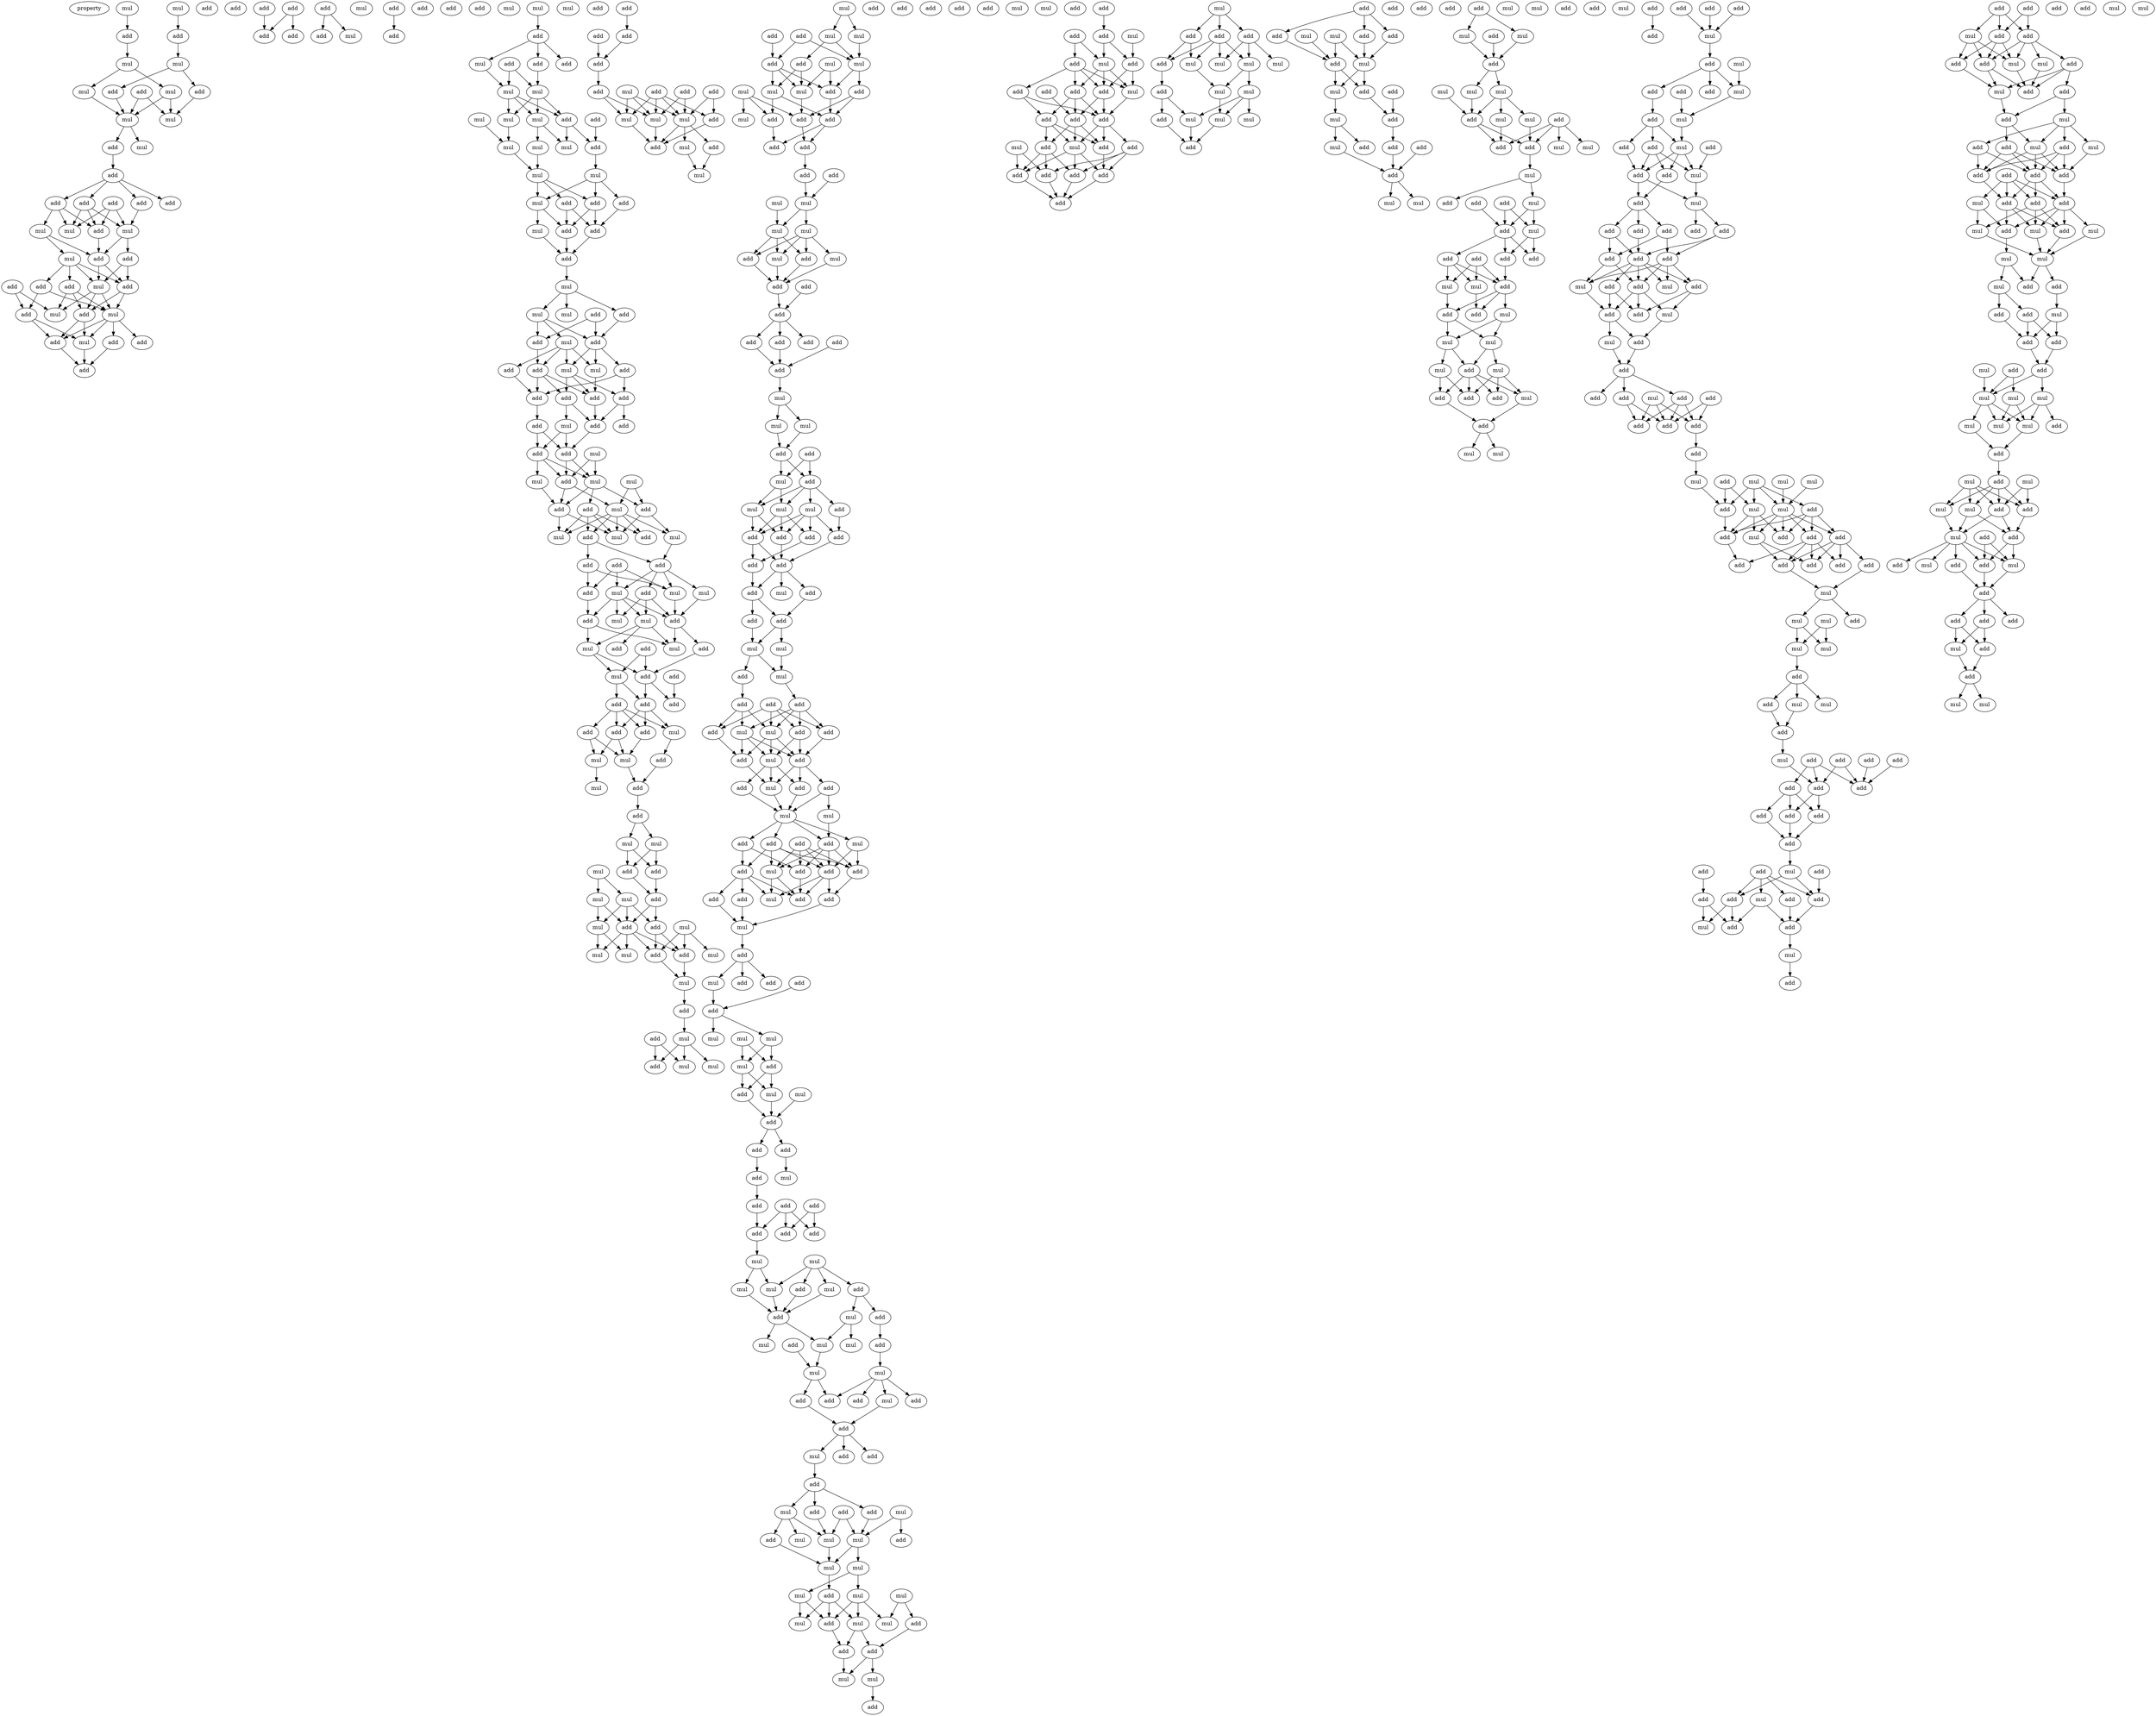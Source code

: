 digraph {
    node [fontcolor=black]
    property [mul=2,lf=1.6]
    0 [ label = mul ];
    1 [ label = mul ];
    2 [ label = add ];
    3 [ label = add ];
    4 [ label = add ];
    5 [ label = add ];
    6 [ label = mul ];
    7 [ label = mul ];
    8 [ label = add ];
    9 [ label = mul ];
    10 [ label = add ];
    11 [ label = add ];
    12 [ label = mul ];
    13 [ label = mul ];
    14 [ label = mul ];
    15 [ label = add ];
    16 [ label = mul ];
    17 [ label = add ];
    18 [ label = add ];
    19 [ label = add ];
    20 [ label = add ];
    21 [ label = add ];
    22 [ label = add ];
    23 [ label = mul ];
    24 [ label = mul ];
    25 [ label = add ];
    26 [ label = mul ];
    27 [ label = mul ];
    28 [ label = add ];
    29 [ label = add ];
    30 [ label = add ];
    31 [ label = add ];
    32 [ label = add ];
    33 [ label = mul ];
    34 [ label = add ];
    35 [ label = mul ];
    36 [ label = mul ];
    37 [ label = add ];
    38 [ label = add ];
    39 [ label = add ];
    40 [ label = add ];
    41 [ label = mul ];
    42 [ label = add ];
    43 [ label = add ];
    44 [ label = add ];
    45 [ label = add ];
    46 [ label = add ];
    47 [ label = add ];
    48 [ label = add ];
    49 [ label = mul ];
    50 [ label = add ];
    51 [ label = mul ];
    52 [ label = add ];
    53 [ label = add ];
    54 [ label = add ];
    55 [ label = add ];
    56 [ label = add ];
    57 [ label = mul ];
    58 [ label = mul ];
    59 [ label = add ];
    60 [ label = mul ];
    61 [ label = add ];
    62 [ label = mul ];
    63 [ label = add ];
    64 [ label = add ];
    65 [ label = mul ];
    66 [ label = mul ];
    67 [ label = add ];
    68 [ label = mul ];
    69 [ label = mul ];
    70 [ label = mul ];
    71 [ label = add ];
    72 [ label = add ];
    73 [ label = mul ];
    74 [ label = mul ];
    75 [ label = mul ];
    76 [ label = mul ];
    77 [ label = mul ];
    78 [ label = add ];
    79 [ label = add ];
    80 [ label = add ];
    81 [ label = mul ];
    82 [ label = add ];
    83 [ label = mul ];
    84 [ label = add ];
    85 [ label = add ];
    86 [ label = mul ];
    87 [ label = add ];
    88 [ label = mul ];
    89 [ label = mul ];
    90 [ label = add ];
    91 [ label = add ];
    92 [ label = mul ];
    93 [ label = add ];
    94 [ label = add ];
    95 [ label = mul ];
    96 [ label = add ];
    97 [ label = add ];
    98 [ label = mul ];
    99 [ label = add ];
    100 [ label = add ];
    101 [ label = add ];
    102 [ label = add ];
    103 [ label = add ];
    104 [ label = add ];
    105 [ label = add ];
    106 [ label = mul ];
    107 [ label = add ];
    108 [ label = add ];
    109 [ label = mul ];
    110 [ label = mul ];
    111 [ label = mul ];
    112 [ label = add ];
    113 [ label = mul ];
    114 [ label = add ];
    115 [ label = add ];
    116 [ label = add ];
    117 [ label = mul ];
    118 [ label = add ];
    119 [ label = add ];
    120 [ label = mul ];
    121 [ label = mul ];
    122 [ label = mul ];
    123 [ label = add ];
    124 [ label = add ];
    125 [ label = add ];
    126 [ label = mul ];
    127 [ label = mul ];
    128 [ label = add ];
    129 [ label = add ];
    130 [ label = mul ];
    131 [ label = mul ];
    132 [ label = add ];
    133 [ label = mul ];
    134 [ label = add ];
    135 [ label = add ];
    136 [ label = mul ];
    137 [ label = add ];
    138 [ label = add ];
    139 [ label = mul ];
    140 [ label = add ];
    141 [ label = mul ];
    142 [ label = add ];
    143 [ label = add ];
    144 [ label = add ];
    145 [ label = add ];
    146 [ label = add ];
    147 [ label = add ];
    148 [ label = mul ];
    149 [ label = add ];
    150 [ label = add ];
    151 [ label = mul ];
    152 [ label = mul ];
    153 [ label = mul ];
    154 [ label = add ];
    155 [ label = add ];
    156 [ label = mul ];
    157 [ label = mul ];
    158 [ label = add ];
    159 [ label = mul ];
    160 [ label = add ];
    161 [ label = mul ];
    162 [ label = mul ];
    163 [ label = add ];
    164 [ label = add ];
    165 [ label = mul ];
    166 [ label = mul ];
    167 [ label = add ];
    168 [ label = mul ];
    169 [ label = add ];
    170 [ label = add ];
    171 [ label = mul ];
    172 [ label = mul ];
    173 [ label = mul ];
    174 [ label = add ];
    175 [ label = add ];
    176 [ label = mul ];
    177 [ label = add ];
    178 [ label = mul ];
    179 [ label = add ];
    180 [ label = mul ];
    181 [ label = add ];
    182 [ label = add ];
    183 [ label = add ];
    184 [ label = add ];
    185 [ label = add ];
    186 [ label = add ];
    187 [ label = add ];
    188 [ label = mul ];
    189 [ label = add ];
    190 [ label = add ];
    191 [ label = mul ];
    192 [ label = mul ];
    193 [ label = mul ];
    194 [ label = mul ];
    195 [ label = add ];
    196 [ label = add ];
    197 [ label = mul ];
    198 [ label = mul ];
    199 [ label = mul ];
    200 [ label = mul ];
    201 [ label = add ];
    202 [ label = add ];
    203 [ label = add ];
    204 [ label = mul ];
    205 [ label = add ];
    206 [ label = mul ];
    207 [ label = mul ];
    208 [ label = mul ];
    209 [ label = add ];
    210 [ label = mul ];
    211 [ label = add ];
    212 [ label = mul ];
    213 [ label = add ];
    214 [ label = add ];
    215 [ label = add ];
    216 [ label = add ];
    217 [ label = add ];
    218 [ label = add ];
    219 [ label = add ];
    220 [ label = mul ];
    221 [ label = mul ];
    222 [ label = mul ];
    223 [ label = mul ];
    224 [ label = mul ];
    225 [ label = add ];
    226 [ label = mul ];
    227 [ label = add ];
    228 [ label = add ];
    229 [ label = add ];
    230 [ label = add ];
    231 [ label = add ];
    232 [ label = add ];
    233 [ label = add ];
    234 [ label = add ];
    235 [ label = add ];
    236 [ label = add ];
    237 [ label = mul ];
    238 [ label = mul ];
    239 [ label = mul ];
    240 [ label = add ];
    241 [ label = add ];
    242 [ label = add ];
    243 [ label = mul ];
    244 [ label = mul ];
    245 [ label = mul ];
    246 [ label = add ];
    247 [ label = mul ];
    248 [ label = add ];
    249 [ label = add ];
    250 [ label = add ];
    251 [ label = add ];
    252 [ label = add ];
    253 [ label = add ];
    254 [ label = add ];
    255 [ label = add ];
    256 [ label = mul ];
    257 [ label = add ];
    258 [ label = add ];
    259 [ label = add ];
    260 [ label = mul ];
    261 [ label = mul ];
    262 [ label = add ];
    263 [ label = mul ];
    264 [ label = add ];
    265 [ label = add ];
    266 [ label = add ];
    267 [ label = add ];
    268 [ label = mul ];
    269 [ label = add ];
    270 [ label = mul ];
    271 [ label = add ];
    272 [ label = mul ];
    273 [ label = add ];
    274 [ label = add ];
    275 [ label = add ];
    276 [ label = add ];
    277 [ label = mul ];
    278 [ label = add ];
    279 [ label = add ];
    280 [ label = mul ];
    281 [ label = mul ];
    282 [ label = add ];
    283 [ label = mul ];
    284 [ label = add ];
    285 [ label = add ];
    286 [ label = add ];
    287 [ label = add ];
    288 [ label = add ];
    289 [ label = add ];
    290 [ label = add ];
    291 [ label = mul ];
    292 [ label = add ];
    293 [ label = mul ];
    294 [ label = add ];
    295 [ label = add ];
    296 [ label = add ];
    297 [ label = mul ];
    298 [ label = add ];
    299 [ label = add ];
    300 [ label = mul ];
    301 [ label = add ];
    302 [ label = add ];
    303 [ label = add ];
    304 [ label = add ];
    305 [ label = mul ];
    306 [ label = add ];
    307 [ label = mul ];
    308 [ label = mul ];
    309 [ label = mul ];
    310 [ label = add ];
    311 [ label = mul ];
    312 [ label = mul ];
    313 [ label = add ];
    314 [ label = mul ];
    315 [ label = mul ];
    316 [ label = add ];
    317 [ label = add ];
    318 [ label = add ];
    319 [ label = mul ];
    320 [ label = add ];
    321 [ label = add ];
    322 [ label = add ];
    323 [ label = add ];
    324 [ label = add ];
    325 [ label = add ];
    326 [ label = add ];
    327 [ label = mul ];
    328 [ label = mul ];
    329 [ label = add ];
    330 [ label = add ];
    331 [ label = mul ];
    332 [ label = mul ];
    333 [ label = mul ];
    334 [ label = add ];
    335 [ label = add ];
    336 [ label = mul ];
    337 [ label = mul ];
    338 [ label = mul ];
    339 [ label = mul ];
    340 [ label = add ];
    341 [ label = add ];
    342 [ label = mul ];
    343 [ label = mul ];
    344 [ label = add ];
    345 [ label = add ];
    346 [ label = add ];
    347 [ label = mul ];
    348 [ label = add ];
    349 [ label = add ];
    350 [ label = add ];
    351 [ label = mul ];
    352 [ label = add ];
    353 [ label = add ];
    354 [ label = add ];
    355 [ label = mul ];
    356 [ label = add ];
    357 [ label = add ];
    358 [ label = add ];
    359 [ label = mul ];
    360 [ label = mul ];
    361 [ label = mul ];
    362 [ label = add ];
    363 [ label = add ];
    364 [ label = mul ];
    365 [ label = mul ];
    366 [ label = mul ];
    367 [ label = mul ];
    368 [ label = add ];
    369 [ label = mul ];
    370 [ label = mul ];
    371 [ label = add ];
    372 [ label = mul ];
    373 [ label = mul ];
    374 [ label = add ];
    375 [ label = mul ];
    376 [ label = add ];
    377 [ label = add ];
    378 [ label = mul ];
    379 [ label = mul ];
    380 [ label = add ];
    381 [ label = add ];
    382 [ label = mul ];
    383 [ label = add ];
    384 [ label = add ];
    385 [ label = add ];
    386 [ label = mul ];
    387 [ label = add ];
    388 [ label = add ];
    389 [ label = mul ];
    390 [ label = add ];
    391 [ label = add ];
    392 [ label = add ];
    393 [ label = add ];
    394 [ label = add ];
    395 [ label = add ];
    396 [ label = add ];
    397 [ label = mul ];
    398 [ label = add ];
    399 [ label = add ];
    400 [ label = mul ];
    401 [ label = add ];
    402 [ label = add ];
    403 [ label = add ];
    404 [ label = add ];
    405 [ label = add ];
    406 [ label = mul ];
    407 [ label = add ];
    408 [ label = add ];
    409 [ label = add ];
    410 [ label = mul ];
    411 [ label = mul ];
    412 [ label = mul ];
    413 [ label = add ];
    414 [ label = mul ];
    415 [ label = mul ];
    416 [ label = add ];
    417 [ label = mul ];
    418 [ label = mul ];
    419 [ label = add ];
    420 [ label = mul ];
    421 [ label = mul ];
    422 [ label = add ];
    423 [ label = add ];
    424 [ label = add ];
    425 [ label = mul ];
    426 [ label = add ];
    427 [ label = mul ];
    428 [ label = add ];
    429 [ label = add ];
    430 [ label = mul ];
    431 [ label = add ];
    432 [ label = add ];
    433 [ label = mul ];
    434 [ label = add ];
    435 [ label = add ];
    436 [ label = add ];
    437 [ label = mul ];
    438 [ label = add ];
    439 [ label = mul ];
    440 [ label = add ];
    441 [ label = add ];
    442 [ label = add ];
    443 [ label = add ];
    444 [ label = mul ];
    445 [ label = mul ];
    446 [ label = add ];
    447 [ label = mul ];
    448 [ label = add ];
    449 [ label = mul ];
    450 [ label = mul ];
    451 [ label = mul ];
    452 [ label = add ];
    453 [ label = mul ];
    454 [ label = mul ];
    455 [ label = mul ];
    456 [ label = add ];
    457 [ label = mul ];
    458 [ label = add ];
    459 [ label = mul ];
    460 [ label = add ];
    461 [ label = add ];
    462 [ label = mul ];
    463 [ label = add ];
    464 [ label = mul ];
    465 [ label = mul ];
    466 [ label = add ];
    467 [ label = add ];
    468 [ label = add ];
    469 [ label = mul ];
    470 [ label = mul ];
    471 [ label = add ];
    472 [ label = add ];
    473 [ label = add ];
    474 [ label = add ];
    475 [ label = add ];
    476 [ label = add ];
    477 [ label = mul ];
    478 [ label = mul ];
    479 [ label = mul ];
    480 [ label = add ];
    481 [ label = add ];
    482 [ label = add ];
    483 [ label = mul ];
    484 [ label = mul ];
    485 [ label = add ];
    486 [ label = mul ];
    487 [ label = mul ];
    488 [ label = add ];
    489 [ label = add ];
    490 [ label = add ];
    491 [ label = mul ];
    492 [ label = add ];
    493 [ label = mul ];
    494 [ label = mul ];
    495 [ label = mul ];
    496 [ label = add ];
    497 [ label = add ];
    498 [ label = add ];
    499 [ label = add ];
    500 [ label = add ];
    501 [ label = mul ];
    502 [ label = add ];
    503 [ label = mul ];
    504 [ label = add ];
    505 [ label = mul ];
    506 [ label = add ];
    507 [ label = add ];
    508 [ label = mul ];
    509 [ label = add ];
    510 [ label = add ];
    511 [ label = add ];
    512 [ label = add ];
    513 [ label = mul ];
    514 [ label = add ];
    515 [ label = add ];
    516 [ label = mul ];
    517 [ label = add ];
    518 [ label = mul ];
    519 [ label = add ];
    520 [ label = add ];
    521 [ label = add ];
    522 [ label = add ];
    523 [ label = add ];
    524 [ label = add ];
    525 [ label = add ];
    526 [ label = add ];
    527 [ label = add ];
    528 [ label = add ];
    529 [ label = mul ];
    530 [ label = add ];
    531 [ label = mul ];
    532 [ label = add ];
    533 [ label = add ];
    534 [ label = mul ];
    535 [ label = add ];
    536 [ label = mul ];
    537 [ label = add ];
    538 [ label = add ];
    539 [ label = add ];
    540 [ label = mul ];
    541 [ label = add ];
    542 [ label = add ];
    543 [ label = add ];
    544 [ label = add ];
    545 [ label = add ];
    546 [ label = add ];
    547 [ label = mul ];
    548 [ label = mul ];
    549 [ label = mul ];
    550 [ label = add ];
    551 [ label = mul ];
    552 [ label = add ];
    553 [ label = mul ];
    554 [ label = mul ];
    555 [ label = add ];
    556 [ label = add ];
    557 [ label = add ];
    558 [ label = mul ];
    559 [ label = add ];
    560 [ label = add ];
    561 [ label = add ];
    562 [ label = add ];
    563 [ label = add ];
    564 [ label = add ];
    565 [ label = add ];
    566 [ label = mul ];
    567 [ label = mul ];
    568 [ label = add ];
    569 [ label = mul ];
    570 [ label = mul ];
    571 [ label = mul ];
    572 [ label = add ];
    573 [ label = mul ];
    574 [ label = mul ];
    575 [ label = add ];
    576 [ label = add ];
    577 [ label = add ];
    578 [ label = mul ];
    579 [ label = add ];
    580 [ label = add ];
    581 [ label = add ];
    582 [ label = add ];
    583 [ label = add ];
    584 [ label = add ];
    585 [ label = add ];
    586 [ label = add ];
    587 [ label = add ];
    588 [ label = add ];
    589 [ label = add ];
    590 [ label = mul ];
    591 [ label = add ];
    592 [ label = add ];
    593 [ label = add ];
    594 [ label = add ];
    595 [ label = add ];
    596 [ label = add ];
    597 [ label = mul ];
    598 [ label = mul ];
    599 [ label = add ];
    600 [ label = add ];
    601 [ label = mul ];
    602 [ label = add ];
    603 [ label = add ];
    604 [ label = add ];
    605 [ label = mul ];
    606 [ label = add ];
    607 [ label = add ];
    608 [ label = mul ];
    609 [ label = add ];
    610 [ label = add ];
    611 [ label = add ];
    612 [ label = mul ];
    613 [ label = add ];
    614 [ label = add ];
    615 [ label = add ];
    616 [ label = add ];
    617 [ label = mul ];
    618 [ label = mul ];
    619 [ label = add ];
    620 [ label = mul ];
    621 [ label = add ];
    622 [ label = add ];
    623 [ label = mul ];
    624 [ label = add ];
    625 [ label = add ];
    626 [ label = add ];
    627 [ label = add ];
    628 [ label = add ];
    629 [ label = mul ];
    630 [ label = add ];
    631 [ label = add ];
    632 [ label = add ];
    633 [ label = add ];
    634 [ label = add ];
    635 [ label = mul ];
    636 [ label = mul ];
    637 [ label = mul ];
    638 [ label = mul ];
    639 [ label = mul ];
    640 [ label = mul ];
    641 [ label = add ];
    642 [ label = add ];
    643 [ label = mul ];
    644 [ label = mul ];
    645 [ label = add ];
    646 [ label = add ];
    647 [ label = add ];
    648 [ label = add ];
    649 [ label = add ];
    650 [ label = add ];
    651 [ label = mul ];
    652 [ label = mul ];
    653 [ label = mul ];
    654 [ label = mul ];
    655 [ label = mul ];
    656 [ label = mul ];
    657 [ label = mul ];
    658 [ label = add ];
    659 [ label = add ];
    660 [ label = mul ];
    661 [ label = add ];
    662 [ label = mul ];
    663 [ label = add ];
    664 [ label = mul ];
    665 [ label = mul ];
    666 [ label = add ];
    667 [ label = add ];
    668 [ label = mul ];
    669 [ label = add ];
    670 [ label = add ];
    671 [ label = add ];
    672 [ label = add ];
    673 [ label = mul ];
    674 [ label = mul ];
    675 [ label = add ];
    676 [ label = add ];
    677 [ label = add ];
    678 [ label = add ];
    679 [ label = mul ];
    680 [ label = add ];
    681 [ label = mul ];
    682 [ label = add ];
    683 [ label = mul ];
    684 [ label = mul ];
    0 -> 5 [ name = 0 ];
    1 -> 4 [ name = 1 ];
    4 -> 7 [ name = 2 ];
    5 -> 6 [ name = 3 ];
    6 -> 9 [ name = 4 ];
    6 -> 12 [ name = 5 ];
    7 -> 8 [ name = 6 ];
    7 -> 11 [ name = 7 ];
    8 -> 14 [ name = 8 ];
    9 -> 13 [ name = 9 ];
    10 -> 13 [ name = 10 ];
    10 -> 14 [ name = 11 ];
    11 -> 13 [ name = 12 ];
    12 -> 13 [ name = 13 ];
    12 -> 14 [ name = 14 ];
    13 -> 15 [ name = 15 ];
    13 -> 16 [ name = 16 ];
    15 -> 17 [ name = 17 ];
    17 -> 18 [ name = 18 ];
    17 -> 19 [ name = 19 ];
    17 -> 20 [ name = 20 ];
    17 -> 21 [ name = 21 ];
    18 -> 24 [ name = 22 ];
    18 -> 25 [ name = 23 ];
    18 -> 26 [ name = 24 ];
    19 -> 23 [ name = 25 ];
    19 -> 24 [ name = 26 ];
    19 -> 25 [ name = 27 ];
    21 -> 26 [ name = 28 ];
    22 -> 24 [ name = 29 ];
    22 -> 25 [ name = 30 ];
    22 -> 26 [ name = 31 ];
    23 -> 27 [ name = 32 ];
    23 -> 29 [ name = 33 ];
    25 -> 29 [ name = 34 ];
    26 -> 28 [ name = 35 ];
    26 -> 29 [ name = 36 ];
    27 -> 30 [ name = 37 ];
    27 -> 31 [ name = 38 ];
    27 -> 33 [ name = 39 ];
    27 -> 34 [ name = 40 ];
    28 -> 33 [ name = 41 ];
    28 -> 34 [ name = 42 ];
    29 -> 33 [ name = 43 ];
    29 -> 34 [ name = 44 ];
    30 -> 35 [ name = 45 ];
    30 -> 36 [ name = 46 ];
    30 -> 37 [ name = 47 ];
    31 -> 36 [ name = 48 ];
    31 -> 38 [ name = 49 ];
    32 -> 35 [ name = 50 ];
    32 -> 38 [ name = 51 ];
    33 -> 35 [ name = 52 ];
    33 -> 36 [ name = 53 ];
    33 -> 37 [ name = 54 ];
    34 -> 36 [ name = 55 ];
    34 -> 37 [ name = 56 ];
    36 -> 39 [ name = 57 ];
    36 -> 40 [ name = 58 ];
    36 -> 41 [ name = 59 ];
    36 -> 42 [ name = 60 ];
    37 -> 39 [ name = 61 ];
    37 -> 41 [ name = 62 ];
    38 -> 39 [ name = 63 ];
    38 -> 41 [ name = 64 ];
    39 -> 43 [ name = 65 ];
    41 -> 43 [ name = 66 ];
    42 -> 43 [ name = 67 ];
    44 -> 46 [ name = 68 ];
    44 -> 47 [ name = 69 ];
    45 -> 46 [ name = 70 ];
    48 -> 50 [ name = 71 ];
    48 -> 51 [ name = 72 ];
    52 -> 54 [ name = 73 ];
    58 -> 59 [ name = 74 ];
    59 -> 61 [ name = 75 ];
    59 -> 62 [ name = 76 ];
    59 -> 63 [ name = 77 ];
    62 -> 65 [ name = 78 ];
    63 -> 66 [ name = 79 ];
    64 -> 65 [ name = 80 ];
    64 -> 66 [ name = 81 ];
    65 -> 67 [ name = 82 ];
    65 -> 69 [ name = 83 ];
    65 -> 70 [ name = 84 ];
    66 -> 67 [ name = 85 ];
    66 -> 69 [ name = 86 ];
    66 -> 70 [ name = 87 ];
    67 -> 72 [ name = 88 ];
    67 -> 73 [ name = 89 ];
    68 -> 74 [ name = 90 ];
    69 -> 74 [ name = 91 ];
    70 -> 73 [ name = 92 ];
    70 -> 75 [ name = 93 ];
    71 -> 72 [ name = 94 ];
    72 -> 76 [ name = 95 ];
    74 -> 77 [ name = 96 ];
    75 -> 77 [ name = 97 ];
    76 -> 78 [ name = 98 ];
    76 -> 79 [ name = 99 ];
    76 -> 81 [ name = 100 ];
    77 -> 78 [ name = 101 ];
    77 -> 80 [ name = 102 ];
    77 -> 81 [ name = 103 ];
    78 -> 82 [ name = 104 ];
    78 -> 84 [ name = 105 ];
    79 -> 82 [ name = 106 ];
    80 -> 82 [ name = 107 ];
    80 -> 84 [ name = 108 ];
    81 -> 83 [ name = 109 ];
    81 -> 84 [ name = 110 ];
    82 -> 85 [ name = 111 ];
    83 -> 85 [ name = 112 ];
    84 -> 85 [ name = 113 ];
    85 -> 86 [ name = 114 ];
    86 -> 87 [ name = 115 ];
    86 -> 88 [ name = 116 ];
    86 -> 89 [ name = 117 ];
    87 -> 91 [ name = 118 ];
    89 -> 91 [ name = 119 ];
    89 -> 92 [ name = 120 ];
    89 -> 93 [ name = 121 ];
    90 -> 91 [ name = 122 ];
    90 -> 93 [ name = 123 ];
    91 -> 94 [ name = 124 ];
    91 -> 95 [ name = 125 ];
    91 -> 98 [ name = 126 ];
    92 -> 95 [ name = 127 ];
    92 -> 96 [ name = 128 ];
    92 -> 97 [ name = 129 ];
    92 -> 98 [ name = 130 ];
    93 -> 97 [ name = 131 ];
    94 -> 100 [ name = 132 ];
    94 -> 101 [ name = 133 ];
    95 -> 99 [ name = 134 ];
    96 -> 101 [ name = 135 ];
    97 -> 99 [ name = 136 ];
    97 -> 101 [ name = 137 ];
    97 -> 102 [ name = 138 ];
    98 -> 99 [ name = 139 ];
    98 -> 100 [ name = 140 ];
    98 -> 102 [ name = 141 ];
    99 -> 104 [ name = 142 ];
    100 -> 104 [ name = 143 ];
    100 -> 105 [ name = 144 ];
    101 -> 103 [ name = 145 ];
    102 -> 104 [ name = 146 ];
    102 -> 106 [ name = 147 ];
    103 -> 107 [ name = 148 ];
    103 -> 108 [ name = 149 ];
    104 -> 107 [ name = 150 ];
    106 -> 107 [ name = 151 ];
    106 -> 108 [ name = 152 ];
    107 -> 112 [ name = 153 ];
    107 -> 113 [ name = 154 ];
    108 -> 111 [ name = 155 ];
    108 -> 112 [ name = 156 ];
    108 -> 113 [ name = 157 ];
    109 -> 112 [ name = 158 ];
    109 -> 113 [ name = 159 ];
    110 -> 114 [ name = 160 ];
    110 -> 117 [ name = 161 ];
    111 -> 115 [ name = 162 ];
    112 -> 115 [ name = 163 ];
    112 -> 117 [ name = 164 ];
    113 -> 114 [ name = 165 ];
    113 -> 115 [ name = 166 ];
    113 -> 116 [ name = 167 ];
    114 -> 120 [ name = 168 ];
    114 -> 122 [ name = 169 ];
    115 -> 120 [ name = 170 ];
    115 -> 121 [ name = 171 ];
    116 -> 118 [ name = 172 ];
    116 -> 119 [ name = 173 ];
    116 -> 120 [ name = 174 ];
    116 -> 121 [ name = 175 ];
    117 -> 118 [ name = 176 ];
    117 -> 119 [ name = 177 ];
    117 -> 120 [ name = 178 ];
    117 -> 121 [ name = 179 ];
    117 -> 122 [ name = 180 ];
    119 -> 123 [ name = 181 ];
    119 -> 125 [ name = 182 ];
    122 -> 123 [ name = 183 ];
    123 -> 126 [ name = 184 ];
    123 -> 127 [ name = 185 ];
    123 -> 128 [ name = 186 ];
    123 -> 130 [ name = 187 ];
    124 -> 126 [ name = 188 ];
    124 -> 129 [ name = 189 ];
    124 -> 130 [ name = 190 ];
    125 -> 129 [ name = 191 ];
    125 -> 130 [ name = 192 ];
    126 -> 131 [ name = 193 ];
    126 -> 132 [ name = 194 ];
    126 -> 133 [ name = 195 ];
    126 -> 134 [ name = 196 ];
    127 -> 132 [ name = 197 ];
    128 -> 131 [ name = 198 ];
    128 -> 132 [ name = 199 ];
    128 -> 133 [ name = 200 ];
    129 -> 134 [ name = 201 ];
    130 -> 132 [ name = 202 ];
    132 -> 136 [ name = 203 ];
    132 -> 137 [ name = 204 ];
    133 -> 136 [ name = 205 ];
    133 -> 138 [ name = 206 ];
    133 -> 139 [ name = 207 ];
    134 -> 136 [ name = 208 ];
    134 -> 139 [ name = 209 ];
    135 -> 141 [ name = 210 ];
    135 -> 142 [ name = 211 ];
    137 -> 142 [ name = 212 ];
    139 -> 141 [ name = 213 ];
    139 -> 142 [ name = 214 ];
    140 -> 144 [ name = 215 ];
    141 -> 143 [ name = 216 ];
    141 -> 145 [ name = 217 ];
    142 -> 144 [ name = 218 ];
    142 -> 145 [ name = 219 ];
    143 -> 146 [ name = 220 ];
    143 -> 147 [ name = 221 ];
    143 -> 148 [ name = 222 ];
    143 -> 149 [ name = 223 ];
    145 -> 147 [ name = 224 ];
    145 -> 148 [ name = 225 ];
    145 -> 149 [ name = 226 ];
    146 -> 151 [ name = 227 ];
    146 -> 152 [ name = 228 ];
    147 -> 152 [ name = 229 ];
    148 -> 150 [ name = 230 ];
    149 -> 151 [ name = 231 ];
    149 -> 152 [ name = 232 ];
    150 -> 154 [ name = 233 ];
    151 -> 153 [ name = 234 ];
    152 -> 154 [ name = 235 ];
    154 -> 155 [ name = 236 ];
    155 -> 156 [ name = 237 ];
    155 -> 157 [ name = 238 ];
    156 -> 158 [ name = 239 ];
    156 -> 160 [ name = 240 ];
    157 -> 158 [ name = 241 ];
    157 -> 160 [ name = 242 ];
    158 -> 163 [ name = 243 ];
    159 -> 161 [ name = 244 ];
    159 -> 162 [ name = 245 ];
    160 -> 163 [ name = 246 ];
    161 -> 166 [ name = 247 ];
    161 -> 167 [ name = 248 ];
    162 -> 164 [ name = 249 ];
    162 -> 166 [ name = 250 ];
    162 -> 167 [ name = 251 ];
    163 -> 164 [ name = 252 ];
    163 -> 167 [ name = 253 ];
    164 -> 169 [ name = 254 ];
    164 -> 170 [ name = 255 ];
    165 -> 169 [ name = 256 ];
    165 -> 170 [ name = 257 ];
    165 -> 171 [ name = 258 ];
    166 -> 168 [ name = 259 ];
    166 -> 172 [ name = 260 ];
    167 -> 168 [ name = 261 ];
    167 -> 169 [ name = 262 ];
    167 -> 170 [ name = 263 ];
    167 -> 172 [ name = 264 ];
    169 -> 173 [ name = 265 ];
    170 -> 173 [ name = 266 ];
    173 -> 174 [ name = 267 ];
    174 -> 176 [ name = 268 ];
    175 -> 177 [ name = 269 ];
    175 -> 180 [ name = 270 ];
    176 -> 177 [ name = 271 ];
    176 -> 178 [ name = 272 ];
    176 -> 180 [ name = 273 ];
    181 -> 183 [ name = 274 ];
    182 -> 184 [ name = 275 ];
    183 -> 184 [ name = 276 ];
    184 -> 187 [ name = 277 ];
    185 -> 191 [ name = 278 ];
    185 -> 193 [ name = 279 ];
    186 -> 190 [ name = 280 ];
    186 -> 193 [ name = 281 ];
    187 -> 191 [ name = 282 ];
    187 -> 192 [ name = 283 ];
    188 -> 191 [ name = 284 ];
    188 -> 192 [ name = 285 ];
    188 -> 193 [ name = 286 ];
    189 -> 190 [ name = 287 ];
    189 -> 191 [ name = 288 ];
    189 -> 192 [ name = 289 ];
    189 -> 193 [ name = 290 ];
    190 -> 196 [ name = 291 ];
    191 -> 196 [ name = 292 ];
    192 -> 196 [ name = 293 ];
    193 -> 194 [ name = 294 ];
    193 -> 195 [ name = 295 ];
    193 -> 196 [ name = 296 ];
    194 -> 197 [ name = 297 ];
    195 -> 197 [ name = 298 ];
    198 -> 199 [ name = 299 ];
    198 -> 200 [ name = 300 ];
    199 -> 203 [ name = 301 ];
    199 -> 206 [ name = 302 ];
    200 -> 206 [ name = 303 ];
    201 -> 205 [ name = 304 ];
    201 -> 206 [ name = 305 ];
    202 -> 205 [ name = 306 ];
    203 -> 208 [ name = 307 ];
    203 -> 210 [ name = 308 ];
    204 -> 208 [ name = 309 ];
    204 -> 211 [ name = 310 ];
    205 -> 208 [ name = 311 ];
    205 -> 210 [ name = 312 ];
    205 -> 211 [ name = 313 ];
    206 -> 209 [ name = 314 ];
    206 -> 211 [ name = 315 ];
    207 -> 212 [ name = 316 ];
    207 -> 213 [ name = 317 ];
    207 -> 215 [ name = 318 ];
    208 -> 213 [ name = 319 ];
    209 -> 213 [ name = 320 ];
    209 -> 214 [ name = 321 ];
    210 -> 214 [ name = 322 ];
    210 -> 215 [ name = 323 ];
    211 -> 214 [ name = 324 ];
    213 -> 216 [ name = 325 ];
    214 -> 216 [ name = 326 ];
    214 -> 217 [ name = 327 ];
    215 -> 217 [ name = 328 ];
    216 -> 219 [ name = 329 ];
    218 -> 220 [ name = 330 ];
    219 -> 220 [ name = 331 ];
    220 -> 222 [ name = 332 ];
    220 -> 223 [ name = 333 ];
    221 -> 222 [ name = 334 ];
    222 -> 224 [ name = 335 ];
    222 -> 225 [ name = 336 ];
    222 -> 227 [ name = 337 ];
    223 -> 224 [ name = 338 ];
    223 -> 225 [ name = 339 ];
    223 -> 226 [ name = 340 ];
    223 -> 227 [ name = 341 ];
    224 -> 228 [ name = 342 ];
    225 -> 228 [ name = 343 ];
    226 -> 228 [ name = 344 ];
    227 -> 228 [ name = 345 ];
    228 -> 230 [ name = 346 ];
    229 -> 230 [ name = 347 ];
    230 -> 231 [ name = 348 ];
    230 -> 234 [ name = 349 ];
    230 -> 235 [ name = 350 ];
    232 -> 236 [ name = 351 ];
    234 -> 236 [ name = 352 ];
    235 -> 236 [ name = 353 ];
    236 -> 237 [ name = 354 ];
    237 -> 238 [ name = 355 ];
    237 -> 239 [ name = 356 ];
    238 -> 240 [ name = 357 ];
    239 -> 240 [ name = 358 ];
    240 -> 242 [ name = 359 ];
    240 -> 243 [ name = 360 ];
    241 -> 242 [ name = 361 ];
    241 -> 243 [ name = 362 ];
    242 -> 244 [ name = 363 ];
    242 -> 245 [ name = 364 ];
    242 -> 246 [ name = 365 ];
    242 -> 247 [ name = 366 ];
    243 -> 244 [ name = 367 ];
    243 -> 245 [ name = 368 ];
    244 -> 249 [ name = 369 ];
    244 -> 252 [ name = 370 ];
    245 -> 249 [ name = 371 ];
    245 -> 250 [ name = 372 ];
    245 -> 252 [ name = 373 ];
    246 -> 251 [ name = 374 ];
    247 -> 249 [ name = 375 ];
    247 -> 250 [ name = 376 ];
    247 -> 251 [ name = 377 ];
    247 -> 252 [ name = 378 ];
    249 -> 253 [ name = 379 ];
    249 -> 254 [ name = 380 ];
    250 -> 253 [ name = 381 ];
    251 -> 254 [ name = 382 ];
    252 -> 254 [ name = 383 ];
    253 -> 257 [ name = 384 ];
    254 -> 255 [ name = 385 ];
    254 -> 256 [ name = 386 ];
    254 -> 257 [ name = 387 ];
    255 -> 258 [ name = 388 ];
    257 -> 258 [ name = 389 ];
    257 -> 259 [ name = 390 ];
    258 -> 260 [ name = 391 ];
    258 -> 261 [ name = 392 ];
    259 -> 260 [ name = 393 ];
    260 -> 262 [ name = 394 ];
    260 -> 263 [ name = 395 ];
    261 -> 263 [ name = 396 ];
    262 -> 266 [ name = 397 ];
    263 -> 265 [ name = 398 ];
    264 -> 267 [ name = 399 ];
    264 -> 268 [ name = 400 ];
    264 -> 269 [ name = 401 ];
    264 -> 271 [ name = 402 ];
    265 -> 267 [ name = 403 ];
    265 -> 268 [ name = 404 ];
    265 -> 269 [ name = 405 ];
    265 -> 270 [ name = 406 ];
    266 -> 268 [ name = 407 ];
    266 -> 270 [ name = 408 ];
    266 -> 271 [ name = 409 ];
    267 -> 272 [ name = 410 ];
    267 -> 273 [ name = 411 ];
    268 -> 272 [ name = 412 ];
    268 -> 273 [ name = 413 ];
    268 -> 274 [ name = 414 ];
    269 -> 273 [ name = 415 ];
    270 -> 272 [ name = 416 ];
    270 -> 273 [ name = 417 ];
    270 -> 274 [ name = 418 ];
    271 -> 274 [ name = 419 ];
    272 -> 275 [ name = 420 ];
    272 -> 277 [ name = 421 ];
    272 -> 278 [ name = 422 ];
    273 -> 277 [ name = 423 ];
    273 -> 278 [ name = 424 ];
    273 -> 279 [ name = 425 ];
    274 -> 277 [ name = 426 ];
    275 -> 280 [ name = 427 ];
    277 -> 280 [ name = 428 ];
    278 -> 280 [ name = 429 ];
    279 -> 280 [ name = 430 ];
    279 -> 281 [ name = 431 ];
    280 -> 283 [ name = 432 ];
    280 -> 284 [ name = 433 ];
    280 -> 285 [ name = 434 ];
    280 -> 286 [ name = 435 ];
    281 -> 286 [ name = 436 ];
    282 -> 287 [ name = 437 ];
    282 -> 288 [ name = 438 ];
    282 -> 289 [ name = 439 ];
    282 -> 291 [ name = 440 ];
    283 -> 288 [ name = 441 ];
    283 -> 289 [ name = 442 ];
    284 -> 288 [ name = 443 ];
    284 -> 289 [ name = 444 ];
    284 -> 290 [ name = 445 ];
    284 -> 291 [ name = 446 ];
    285 -> 287 [ name = 447 ];
    285 -> 290 [ name = 448 ];
    286 -> 287 [ name = 449 ];
    286 -> 288 [ name = 450 ];
    286 -> 289 [ name = 451 ];
    286 -> 291 [ name = 452 ];
    287 -> 294 [ name = 453 ];
    288 -> 295 [ name = 454 ];
    289 -> 293 [ name = 455 ];
    289 -> 294 [ name = 456 ];
    289 -> 295 [ name = 457 ];
    290 -> 292 [ name = 458 ];
    290 -> 293 [ name = 459 ];
    290 -> 294 [ name = 460 ];
    290 -> 296 [ name = 461 ];
    291 -> 293 [ name = 462 ];
    291 -> 294 [ name = 463 ];
    292 -> 297 [ name = 464 ];
    295 -> 297 [ name = 465 ];
    296 -> 297 [ name = 466 ];
    297 -> 298 [ name = 467 ];
    298 -> 300 [ name = 468 ];
    298 -> 301 [ name = 469 ];
    298 -> 303 [ name = 470 ];
    299 -> 304 [ name = 471 ];
    300 -> 304 [ name = 472 ];
    304 -> 305 [ name = 473 ];
    304 -> 308 [ name = 474 ];
    307 -> 309 [ name = 475 ];
    307 -> 310 [ name = 476 ];
    308 -> 309 [ name = 477 ];
    308 -> 310 [ name = 478 ];
    309 -> 312 [ name = 479 ];
    309 -> 313 [ name = 480 ];
    310 -> 312 [ name = 481 ];
    310 -> 313 [ name = 482 ];
    312 -> 316 [ name = 483 ];
    313 -> 316 [ name = 484 ];
    315 -> 316 [ name = 485 ];
    316 -> 317 [ name = 486 ];
    316 -> 318 [ name = 487 ];
    317 -> 320 [ name = 488 ];
    318 -> 319 [ name = 489 ];
    320 -> 321 [ name = 490 ];
    321 -> 326 [ name = 491 ];
    322 -> 324 [ name = 492 ];
    322 -> 325 [ name = 493 ];
    323 -> 324 [ name = 494 ];
    323 -> 325 [ name = 495 ];
    323 -> 326 [ name = 496 ];
    326 -> 327 [ name = 497 ];
    327 -> 332 [ name = 498 ];
    327 -> 333 [ name = 499 ];
    328 -> 329 [ name = 500 ];
    328 -> 330 [ name = 501 ];
    328 -> 331 [ name = 502 ];
    328 -> 333 [ name = 503 ];
    329 -> 335 [ name = 504 ];
    329 -> 336 [ name = 505 ];
    330 -> 334 [ name = 506 ];
    331 -> 334 [ name = 507 ];
    332 -> 334 [ name = 508 ];
    333 -> 334 [ name = 509 ];
    334 -> 337 [ name = 510 ];
    334 -> 338 [ name = 511 ];
    335 -> 340 [ name = 512 ];
    336 -> 338 [ name = 513 ];
    336 -> 339 [ name = 514 ];
    338 -> 343 [ name = 515 ];
    340 -> 342 [ name = 516 ];
    341 -> 343 [ name = 517 ];
    342 -> 344 [ name = 518 ];
    342 -> 345 [ name = 519 ];
    342 -> 346 [ name = 520 ];
    342 -> 347 [ name = 521 ];
    343 -> 346 [ name = 522 ];
    343 -> 348 [ name = 523 ];
    347 -> 349 [ name = 524 ];
    348 -> 349 [ name = 525 ];
    349 -> 351 [ name = 526 ];
    349 -> 352 [ name = 527 ];
    349 -> 353 [ name = 528 ];
    351 -> 354 [ name = 529 ];
    354 -> 357 [ name = 530 ];
    354 -> 358 [ name = 531 ];
    354 -> 359 [ name = 532 ];
    355 -> 362 [ name = 533 ];
    355 -> 364 [ name = 534 ];
    356 -> 361 [ name = 535 ];
    356 -> 364 [ name = 536 ];
    357 -> 361 [ name = 537 ];
    358 -> 364 [ name = 538 ];
    359 -> 360 [ name = 539 ];
    359 -> 361 [ name = 540 ];
    359 -> 363 [ name = 541 ];
    361 -> 365 [ name = 542 ];
    363 -> 365 [ name = 543 ];
    364 -> 365 [ name = 544 ];
    364 -> 366 [ name = 545 ];
    365 -> 368 [ name = 546 ];
    366 -> 367 [ name = 547 ];
    366 -> 370 [ name = 548 ];
    367 -> 371 [ name = 549 ];
    367 -> 372 [ name = 550 ];
    367 -> 373 [ name = 551 ];
    368 -> 371 [ name = 552 ];
    368 -> 372 [ name = 553 ];
    368 -> 375 [ name = 554 ];
    369 -> 373 [ name = 555 ];
    369 -> 374 [ name = 556 ];
    370 -> 371 [ name = 557 ];
    370 -> 375 [ name = 558 ];
    371 -> 376 [ name = 559 ];
    372 -> 376 [ name = 560 ];
    372 -> 377 [ name = 561 ];
    374 -> 377 [ name = 562 ];
    376 -> 378 [ name = 563 ];
    377 -> 378 [ name = 564 ];
    377 -> 379 [ name = 565 ];
    379 -> 380 [ name = 566 ];
    381 -> 383 [ name = 567 ];
    382 -> 387 [ name = 568 ];
    383 -> 386 [ name = 569 ];
    383 -> 387 [ name = 570 ];
    384 -> 385 [ name = 571 ];
    384 -> 386 [ name = 572 ];
    385 -> 388 [ name = 573 ];
    385 -> 389 [ name = 574 ];
    385 -> 391 [ name = 575 ];
    385 -> 392 [ name = 576 ];
    386 -> 388 [ name = 577 ];
    386 -> 389 [ name = 578 ];
    386 -> 392 [ name = 579 ];
    387 -> 388 [ name = 580 ];
    387 -> 389 [ name = 581 ];
    388 -> 393 [ name = 582 ];
    388 -> 394 [ name = 583 ];
    389 -> 394 [ name = 584 ];
    390 -> 393 [ name = 585 ];
    391 -> 394 [ name = 586 ];
    391 -> 395 [ name = 587 ];
    392 -> 393 [ name = 588 ];
    392 -> 394 [ name = 589 ];
    392 -> 395 [ name = 590 ];
    393 -> 396 [ name = 591 ];
    393 -> 398 [ name = 592 ];
    393 -> 400 [ name = 593 ];
    394 -> 398 [ name = 594 ];
    394 -> 399 [ name = 595 ];
    394 -> 400 [ name = 596 ];
    395 -> 396 [ name = 597 ];
    395 -> 398 [ name = 598 ];
    395 -> 400 [ name = 599 ];
    396 -> 401 [ name = 600 ];
    396 -> 402 [ name = 601 ];
    396 -> 403 [ name = 602 ];
    397 -> 402 [ name = 603 ];
    397 -> 403 [ name = 604 ];
    398 -> 404 [ name = 605 ];
    399 -> 401 [ name = 606 ];
    399 -> 403 [ name = 607 ];
    399 -> 404 [ name = 608 ];
    400 -> 401 [ name = 609 ];
    400 -> 402 [ name = 610 ];
    400 -> 404 [ name = 611 ];
    401 -> 405 [ name = 612 ];
    402 -> 405 [ name = 613 ];
    403 -> 405 [ name = 614 ];
    404 -> 405 [ name = 615 ];
    406 -> 407 [ name = 616 ];
    406 -> 408 [ name = 617 ];
    406 -> 409 [ name = 618 ];
    407 -> 410 [ name = 619 ];
    407 -> 411 [ name = 620 ];
    407 -> 412 [ name = 621 ];
    407 -> 413 [ name = 622 ];
    408 -> 411 [ name = 623 ];
    408 -> 412 [ name = 624 ];
    408 -> 414 [ name = 625 ];
    409 -> 410 [ name = 626 ];
    409 -> 413 [ name = 627 ];
    410 -> 415 [ name = 628 ];
    411 -> 415 [ name = 629 ];
    411 -> 417 [ name = 630 ];
    413 -> 416 [ name = 631 ];
    415 -> 421 [ name = 632 ];
    416 -> 418 [ name = 633 ];
    416 -> 419 [ name = 634 ];
    417 -> 418 [ name = 635 ];
    417 -> 420 [ name = 636 ];
    417 -> 421 [ name = 637 ];
    418 -> 422 [ name = 638 ];
    419 -> 422 [ name = 639 ];
    421 -> 422 [ name = 640 ];
    423 -> 424 [ name = 641 ];
    423 -> 426 [ name = 642 ];
    423 -> 428 [ name = 643 ];
    424 -> 429 [ name = 644 ];
    425 -> 429 [ name = 645 ];
    425 -> 430 [ name = 646 ];
    426 -> 430 [ name = 647 ];
    427 -> 429 [ name = 648 ];
    428 -> 430 [ name = 649 ];
    429 -> 433 [ name = 650 ];
    429 -> 435 [ name = 651 ];
    430 -> 433 [ name = 652 ];
    430 -> 435 [ name = 653 ];
    433 -> 437 [ name = 654 ];
    434 -> 436 [ name = 655 ];
    435 -> 436 [ name = 656 ];
    436 -> 438 [ name = 657 ];
    437 -> 439 [ name = 658 ];
    437 -> 441 [ name = 659 ];
    438 -> 443 [ name = 660 ];
    439 -> 443 [ name = 661 ];
    440 -> 443 [ name = 662 ];
    443 -> 444 [ name = 663 ];
    443 -> 445 [ name = 664 ];
    446 -> 447 [ name = 665 ];
    446 -> 450 [ name = 666 ];
    447 -> 452 [ name = 667 ];
    448 -> 452 [ name = 668 ];
    450 -> 452 [ name = 669 ];
    452 -> 454 [ name = 670 ];
    452 -> 455 [ name = 671 ];
    453 -> 460 [ name = 672 ];
    454 -> 460 [ name = 673 ];
    455 -> 457 [ name = 674 ];
    455 -> 459 [ name = 675 ];
    455 -> 460 [ name = 676 ];
    456 -> 461 [ name = 677 ];
    456 -> 462 [ name = 678 ];
    456 -> 463 [ name = 679 ];
    456 -> 464 [ name = 680 ];
    457 -> 461 [ name = 681 ];
    459 -> 463 [ name = 682 ];
    460 -> 461 [ name = 683 ];
    460 -> 463 [ name = 684 ];
    463 -> 465 [ name = 685 ];
    465 -> 466 [ name = 686 ];
    465 -> 469 [ name = 687 ];
    467 -> 470 [ name = 688 ];
    467 -> 471 [ name = 689 ];
    468 -> 471 [ name = 690 ];
    469 -> 470 [ name = 691 ];
    469 -> 471 [ name = 692 ];
    470 -> 472 [ name = 693 ];
    470 -> 473 [ name = 694 ];
    471 -> 472 [ name = 695 ];
    471 -> 473 [ name = 696 ];
    471 -> 475 [ name = 697 ];
    473 -> 476 [ name = 698 ];
    474 -> 476 [ name = 699 ];
    474 -> 477 [ name = 700 ];
    474 -> 478 [ name = 701 ];
    475 -> 476 [ name = 702 ];
    475 -> 477 [ name = 703 ];
    475 -> 478 [ name = 704 ];
    476 -> 479 [ name = 705 ];
    476 -> 480 [ name = 706 ];
    476 -> 482 [ name = 707 ];
    477 -> 482 [ name = 708 ];
    478 -> 480 [ name = 709 ];
    479 -> 483 [ name = 710 ];
    479 -> 484 [ name = 711 ];
    482 -> 483 [ name = 712 ];
    482 -> 484 [ name = 713 ];
    483 -> 485 [ name = 714 ];
    483 -> 486 [ name = 715 ];
    484 -> 485 [ name = 716 ];
    484 -> 487 [ name = 717 ];
    485 -> 488 [ name = 718 ];
    485 -> 489 [ name = 719 ];
    485 -> 490 [ name = 720 ];
    485 -> 491 [ name = 721 ];
    486 -> 488 [ name = 722 ];
    486 -> 489 [ name = 723 ];
    487 -> 488 [ name = 724 ];
    487 -> 490 [ name = 725 ];
    487 -> 491 [ name = 726 ];
    489 -> 492 [ name = 727 ];
    491 -> 492 [ name = 728 ];
    492 -> 493 [ name = 729 ];
    492 -> 494 [ name = 730 ];
    496 -> 500 [ name = 731 ];
    497 -> 501 [ name = 732 ];
    498 -> 501 [ name = 733 ];
    499 -> 501 [ name = 734 ];
    501 -> 502 [ name = 735 ];
    502 -> 505 [ name = 736 ];
    502 -> 506 [ name = 737 ];
    502 -> 507 [ name = 738 ];
    503 -> 505 [ name = 739 ];
    504 -> 508 [ name = 740 ];
    505 -> 508 [ name = 741 ];
    507 -> 509 [ name = 742 ];
    508 -> 513 [ name = 743 ];
    509 -> 510 [ name = 744 ];
    509 -> 511 [ name = 745 ];
    509 -> 513 [ name = 746 ];
    510 -> 515 [ name = 747 ];
    511 -> 514 [ name = 748 ];
    511 -> 515 [ name = 749 ];
    511 -> 516 [ name = 750 ];
    512 -> 516 [ name = 751 ];
    513 -> 514 [ name = 752 ];
    513 -> 515 [ name = 753 ];
    513 -> 516 [ name = 754 ];
    514 -> 517 [ name = 755 ];
    515 -> 517 [ name = 756 ];
    515 -> 518 [ name = 757 ];
    516 -> 518 [ name = 758 ];
    517 -> 519 [ name = 759 ];
    517 -> 520 [ name = 760 ];
    517 -> 521 [ name = 761 ];
    518 -> 522 [ name = 762 ];
    518 -> 523 [ name = 763 ];
    519 -> 525 [ name = 764 ];
    519 -> 526 [ name = 765 ];
    520 -> 524 [ name = 766 ];
    521 -> 524 [ name = 767 ];
    521 -> 526 [ name = 768 ];
    522 -> 524 [ name = 769 ];
    522 -> 525 [ name = 770 ];
    524 -> 527 [ name = 771 ];
    524 -> 528 [ name = 772 ];
    524 -> 529 [ name = 773 ];
    524 -> 530 [ name = 774 ];
    524 -> 531 [ name = 775 ];
    525 -> 527 [ name = 776 ];
    525 -> 528 [ name = 777 ];
    525 -> 529 [ name = 778 ];
    525 -> 531 [ name = 779 ];
    526 -> 527 [ name = 780 ];
    526 -> 531 [ name = 781 ];
    527 -> 532 [ name = 782 ];
    527 -> 533 [ name = 783 ];
    527 -> 534 [ name = 784 ];
    528 -> 533 [ name = 785 ];
    528 -> 534 [ name = 786 ];
    530 -> 532 [ name = 787 ];
    530 -> 533 [ name = 788 ];
    531 -> 532 [ name = 789 ];
    532 -> 535 [ name = 790 ];
    532 -> 536 [ name = 791 ];
    534 -> 535 [ name = 792 ];
    535 -> 537 [ name = 793 ];
    536 -> 537 [ name = 794 ];
    537 -> 538 [ name = 795 ];
    537 -> 541 [ name = 796 ];
    537 -> 542 [ name = 797 ];
    538 -> 543 [ name = 798 ];
    538 -> 545 [ name = 799 ];
    539 -> 543 [ name = 800 ];
    539 -> 544 [ name = 801 ];
    540 -> 543 [ name = 802 ];
    540 -> 544 [ name = 803 ];
    540 -> 545 [ name = 804 ];
    541 -> 543 [ name = 805 ];
    541 -> 544 [ name = 806 ];
    541 -> 545 [ name = 807 ];
    544 -> 546 [ name = 808 ];
    546 -> 549 [ name = 809 ];
    547 -> 553 [ name = 810 ];
    548 -> 553 [ name = 811 ];
    549 -> 552 [ name = 812 ];
    550 -> 552 [ name = 813 ];
    550 -> 554 [ name = 814 ];
    551 -> 552 [ name = 815 ];
    551 -> 553 [ name = 816 ];
    551 -> 554 [ name = 817 ];
    551 -> 555 [ name = 818 ];
    552 -> 556 [ name = 819 ];
    553 -> 556 [ name = 820 ];
    553 -> 557 [ name = 821 ];
    553 -> 558 [ name = 822 ];
    553 -> 559 [ name = 823 ];
    553 -> 560 [ name = 824 ];
    554 -> 556 [ name = 825 ];
    554 -> 557 [ name = 826 ];
    554 -> 558 [ name = 827 ];
    555 -> 556 [ name = 828 ];
    555 -> 557 [ name = 829 ];
    555 -> 559 [ name = 830 ];
    555 -> 560 [ name = 831 ];
    556 -> 564 [ name = 832 ];
    558 -> 561 [ name = 833 ];
    558 -> 565 [ name = 834 ];
    559 -> 561 [ name = 835 ];
    559 -> 562 [ name = 836 ];
    559 -> 563 [ name = 837 ];
    559 -> 565 [ name = 838 ];
    560 -> 561 [ name = 839 ];
    560 -> 563 [ name = 840 ];
    560 -> 564 [ name = 841 ];
    560 -> 565 [ name = 842 ];
    562 -> 566 [ name = 843 ];
    565 -> 566 [ name = 844 ];
    566 -> 567 [ name = 845 ];
    566 -> 568 [ name = 846 ];
    567 -> 570 [ name = 847 ];
    567 -> 571 [ name = 848 ];
    569 -> 570 [ name = 849 ];
    569 -> 571 [ name = 850 ];
    571 -> 572 [ name = 851 ];
    572 -> 573 [ name = 852 ];
    572 -> 574 [ name = 853 ];
    572 -> 575 [ name = 854 ];
    573 -> 576 [ name = 855 ];
    575 -> 576 [ name = 856 ];
    576 -> 578 [ name = 857 ];
    577 -> 582 [ name = 858 ];
    577 -> 583 [ name = 859 ];
    577 -> 584 [ name = 860 ];
    578 -> 582 [ name = 861 ];
    579 -> 584 [ name = 862 ];
    580 -> 582 [ name = 863 ];
    580 -> 584 [ name = 864 ];
    581 -> 584 [ name = 865 ];
    582 -> 585 [ name = 866 ];
    582 -> 587 [ name = 867 ];
    583 -> 585 [ name = 868 ];
    583 -> 586 [ name = 869 ];
    583 -> 587 [ name = 870 ];
    585 -> 588 [ name = 871 ];
    586 -> 588 [ name = 872 ];
    587 -> 588 [ name = 873 ];
    588 -> 590 [ name = 874 ];
    589 -> 595 [ name = 875 ];
    590 -> 593 [ name = 876 ];
    590 -> 594 [ name = 877 ];
    591 -> 593 [ name = 878 ];
    591 -> 594 [ name = 879 ];
    591 -> 596 [ name = 880 ];
    591 -> 597 [ name = 881 ];
    592 -> 594 [ name = 882 ];
    593 -> 598 [ name = 883 ];
    593 -> 599 [ name = 884 ];
    594 -> 600 [ name = 885 ];
    595 -> 598 [ name = 886 ];
    595 -> 599 [ name = 887 ];
    596 -> 600 [ name = 888 ];
    597 -> 599 [ name = 889 ];
    597 -> 600 [ name = 890 ];
    600 -> 601 [ name = 891 ];
    601 -> 603 [ name = 892 ];
    602 -> 606 [ name = 893 ];
    602 -> 607 [ name = 894 ];
    604 -> 605 [ name = 895 ];
    604 -> 606 [ name = 896 ];
    604 -> 607 [ name = 897 ];
    605 -> 610 [ name = 898 ];
    605 -> 611 [ name = 899 ];
    605 -> 612 [ name = 900 ];
    606 -> 608 [ name = 901 ];
    606 -> 609 [ name = 902 ];
    606 -> 611 [ name = 903 ];
    606 -> 612 [ name = 904 ];
    607 -> 610 [ name = 905 ];
    607 -> 611 [ name = 906 ];
    607 -> 612 [ name = 907 ];
    608 -> 614 [ name = 908 ];
    609 -> 614 [ name = 909 ];
    609 -> 615 [ name = 910 ];
    609 -> 617 [ name = 911 ];
    610 -> 617 [ name = 912 ];
    611 -> 614 [ name = 913 ];
    611 -> 617 [ name = 914 ];
    612 -> 614 [ name = 915 ];
    615 -> 618 [ name = 916 ];
    615 -> 619 [ name = 917 ];
    617 -> 619 [ name = 918 ];
    618 -> 620 [ name = 919 ];
    618 -> 621 [ name = 920 ];
    618 -> 622 [ name = 921 ];
    618 -> 623 [ name = 922 ];
    619 -> 623 [ name = 923 ];
    619 -> 624 [ name = 924 ];
    620 -> 625 [ name = 925 ];
    621 -> 625 [ name = 926 ];
    621 -> 626 [ name = 927 ];
    621 -> 627 [ name = 928 ];
    622 -> 626 [ name = 929 ];
    622 -> 627 [ name = 930 ];
    623 -> 625 [ name = 931 ];
    623 -> 626 [ name = 932 ];
    623 -> 627 [ name = 933 ];
    624 -> 625 [ name = 934 ];
    624 -> 626 [ name = 935 ];
    624 -> 627 [ name = 936 ];
    625 -> 630 [ name = 937 ];
    626 -> 632 [ name = 938 ];
    627 -> 630 [ name = 939 ];
    627 -> 631 [ name = 940 ];
    627 -> 632 [ name = 941 ];
    628 -> 629 [ name = 942 ];
    628 -> 630 [ name = 943 ];
    628 -> 631 [ name = 944 ];
    628 -> 632 [ name = 945 ];
    629 -> 633 [ name = 946 ];
    629 -> 637 [ name = 947 ];
    630 -> 633 [ name = 948 ];
    630 -> 634 [ name = 949 ];
    630 -> 635 [ name = 950 ];
    630 -> 636 [ name = 951 ];
    631 -> 634 [ name = 952 ];
    631 -> 636 [ name = 953 ];
    631 -> 637 [ name = 954 ];
    632 -> 633 [ name = 955 ];
    632 -> 634 [ name = 956 ];
    632 -> 636 [ name = 957 ];
    633 -> 639 [ name = 958 ];
    634 -> 638 [ name = 959 ];
    635 -> 638 [ name = 960 ];
    636 -> 638 [ name = 961 ];
    637 -> 638 [ name = 962 ];
    638 -> 641 [ name = 963 ];
    638 -> 642 [ name = 964 ];
    639 -> 641 [ name = 965 ];
    639 -> 643 [ name = 966 ];
    642 -> 644 [ name = 967 ];
    643 -> 645 [ name = 968 ];
    643 -> 646 [ name = 969 ];
    644 -> 647 [ name = 970 ];
    644 -> 648 [ name = 971 ];
    645 -> 647 [ name = 972 ];
    645 -> 648 [ name = 973 ];
    646 -> 648 [ name = 974 ];
    647 -> 650 [ name = 975 ];
    648 -> 650 [ name = 976 ];
    649 -> 652 [ name = 977 ];
    649 -> 653 [ name = 978 ];
    650 -> 652 [ name = 979 ];
    650 -> 654 [ name = 980 ];
    651 -> 652 [ name = 981 ];
    652 -> 655 [ name = 982 ];
    652 -> 656 [ name = 983 ];
    652 -> 657 [ name = 984 ];
    653 -> 656 [ name = 985 ];
    653 -> 657 [ name = 986 ];
    654 -> 656 [ name = 987 ];
    654 -> 657 [ name = 988 ];
    654 -> 658 [ name = 989 ];
    655 -> 659 [ name = 990 ];
    657 -> 659 [ name = 991 ];
    659 -> 661 [ name = 992 ];
    660 -> 663 [ name = 993 ];
    660 -> 666 [ name = 994 ];
    661 -> 663 [ name = 995 ];
    661 -> 664 [ name = 996 ];
    661 -> 665 [ name = 997 ];
    661 -> 666 [ name = 998 ];
    662 -> 663 [ name = 999 ];
    662 -> 664 [ name = 1000 ];
    662 -> 665 [ name = 1001 ];
    662 -> 666 [ name = 1002 ];
    663 -> 669 [ name = 1003 ];
    664 -> 668 [ name = 1004 ];
    664 -> 669 [ name = 1005 ];
    665 -> 668 [ name = 1006 ];
    666 -> 668 [ name = 1007 ];
    666 -> 669 [ name = 1008 ];
    667 -> 672 [ name = 1009 ];
    667 -> 674 [ name = 1010 ];
    668 -> 670 [ name = 1011 ];
    668 -> 671 [ name = 1012 ];
    668 -> 672 [ name = 1013 ];
    668 -> 673 [ name = 1014 ];
    668 -> 674 [ name = 1015 ];
    669 -> 672 [ name = 1016 ];
    669 -> 674 [ name = 1017 ];
    670 -> 675 [ name = 1018 ];
    672 -> 675 [ name = 1019 ];
    674 -> 675 [ name = 1020 ];
    675 -> 676 [ name = 1021 ];
    675 -> 677 [ name = 1022 ];
    675 -> 678 [ name = 1023 ];
    676 -> 679 [ name = 1024 ];
    676 -> 680 [ name = 1025 ];
    677 -> 679 [ name = 1026 ];
    677 -> 680 [ name = 1027 ];
    679 -> 682 [ name = 1028 ];
    680 -> 682 [ name = 1029 ];
    682 -> 683 [ name = 1030 ];
    682 -> 684 [ name = 1031 ];
}
